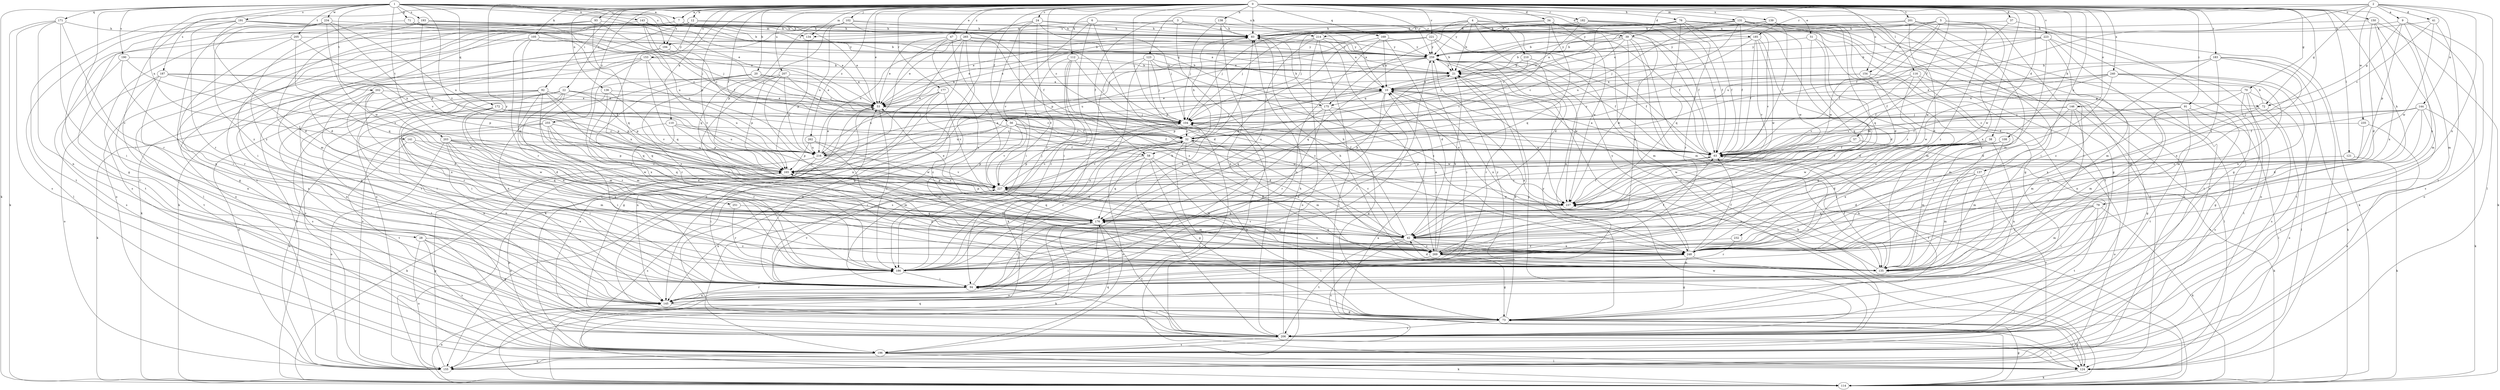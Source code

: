 strict digraph  {
0;
1;
2;
3;
4;
5;
6;
7;
9;
10;
12;
20;
21;
22;
24;
28;
32;
34;
37;
38;
39;
41;
42;
47;
51;
53;
56;
57;
58;
63;
70;
71;
72;
73;
76;
79;
83;
91;
92;
93;
94;
102;
104;
105;
108;
110;
112;
114;
116;
121;
123;
124;
131;
134;
135;
136;
137;
138;
139;
141;
143;
144;
145;
146;
150;
153;
154;
155;
165;
169;
171;
172;
175;
176;
177;
182;
183;
185;
186;
187;
190;
191;
193;
194;
196;
201;
202;
203;
205;
206;
207;
210;
214;
216;
221;
223;
227;
232;
234;
235;
237;
240;
248;
251;
255;
259;
262;
265;
269;
0 -> 7  [label=a];
0 -> 12  [label=b];
0 -> 20  [label=b];
0 -> 22  [label=c];
0 -> 24  [label=c];
0 -> 28  [label=c];
0 -> 32  [label=c];
0 -> 34  [label=d];
0 -> 37  [label=d];
0 -> 38  [label=d];
0 -> 47  [label=e];
0 -> 51  [label=e];
0 -> 53  [label=e];
0 -> 56  [label=f];
0 -> 57  [label=f];
0 -> 58  [label=f];
0 -> 70  [label=g];
0 -> 76  [label=h];
0 -> 79  [label=h];
0 -> 83  [label=h];
0 -> 91  [label=i];
0 -> 92  [label=i];
0 -> 93  [label=i];
0 -> 102  [label=j];
0 -> 104  [label=j];
0 -> 105  [label=k];
0 -> 108  [label=k];
0 -> 110  [label=k];
0 -> 112  [label=k];
0 -> 116  [label=l];
0 -> 121  [label=l];
0 -> 123  [label=l];
0 -> 131  [label=m];
0 -> 134  [label=m];
0 -> 136  [label=n];
0 -> 137  [label=n];
0 -> 138  [label=n];
0 -> 139  [label=n];
0 -> 146  [label=o];
0 -> 150  [label=o];
0 -> 153  [label=o];
0 -> 154  [label=o];
0 -> 165  [label=p];
0 -> 169  [label=q];
0 -> 177  [label=r];
0 -> 182  [label=r];
0 -> 183  [label=r];
0 -> 201  [label=t];
0 -> 207  [label=u];
0 -> 210  [label=u];
0 -> 221  [label=v];
0 -> 223  [label=v];
0 -> 232  [label=w];
0 -> 240  [label=x];
0 -> 248  [label=x];
0 -> 251  [label=y];
0 -> 255  [label=y];
0 -> 259  [label=y];
0 -> 262  [label=z];
0 -> 265  [label=z];
0 -> 269  [label=z];
1 -> 7  [label=a];
1 -> 21  [label=b];
1 -> 39  [label=d];
1 -> 53  [label=e];
1 -> 71  [label=g];
1 -> 94  [label=i];
1 -> 114  [label=k];
1 -> 141  [label=n];
1 -> 143  [label=n];
1 -> 171  [label=q];
1 -> 172  [label=q];
1 -> 175  [label=q];
1 -> 187  [label=s];
1 -> 190  [label=s];
1 -> 191  [label=s];
1 -> 193  [label=s];
1 -> 194  [label=s];
1 -> 202  [label=t];
1 -> 203  [label=t];
1 -> 205  [label=t];
1 -> 214  [label=u];
1 -> 227  [label=v];
1 -> 234  [label=w];
2 -> 9  [label=a];
2 -> 39  [label=d];
2 -> 41  [label=d];
2 -> 58  [label=f];
2 -> 72  [label=g];
2 -> 124  [label=l];
2 -> 144  [label=n];
2 -> 185  [label=r];
2 -> 235  [label=w];
2 -> 248  [label=x];
3 -> 58  [label=f];
3 -> 63  [label=f];
3 -> 83  [label=h];
3 -> 124  [label=l];
3 -> 194  [label=s];
4 -> 21  [label=b];
4 -> 42  [label=d];
4 -> 63  [label=f];
4 -> 83  [label=h];
4 -> 104  [label=j];
4 -> 145  [label=n];
4 -> 175  [label=q];
4 -> 206  [label=t];
4 -> 259  [label=y];
5 -> 94  [label=i];
5 -> 154  [label=o];
5 -> 155  [label=o];
5 -> 214  [label=u];
5 -> 216  [label=u];
5 -> 237  [label=w];
5 -> 248  [label=x];
5 -> 259  [label=y];
5 -> 269  [label=z];
6 -> 10  [label=a];
6 -> 94  [label=i];
6 -> 134  [label=m];
6 -> 185  [label=r];
6 -> 227  [label=v];
6 -> 248  [label=x];
7 -> 83  [label=h];
7 -> 134  [label=m];
7 -> 155  [label=o];
7 -> 194  [label=s];
7 -> 206  [label=t];
7 -> 259  [label=y];
9 -> 72  [label=g];
9 -> 83  [label=h];
9 -> 135  [label=m];
9 -> 155  [label=o];
9 -> 165  [label=p];
9 -> 196  [label=s];
10 -> 53  [label=e];
10 -> 72  [label=g];
10 -> 94  [label=i];
10 -> 145  [label=n];
10 -> 165  [label=p];
10 -> 175  [label=q];
10 -> 237  [label=w];
10 -> 248  [label=x];
12 -> 53  [label=e];
12 -> 83  [label=h];
12 -> 114  [label=k];
12 -> 155  [label=o];
12 -> 196  [label=s];
12 -> 248  [label=x];
20 -> 10  [label=a];
20 -> 53  [label=e];
20 -> 104  [label=j];
20 -> 155  [label=o];
20 -> 186  [label=r];
20 -> 269  [label=z];
21 -> 10  [label=a];
21 -> 186  [label=r];
21 -> 227  [label=v];
22 -> 53  [label=e];
22 -> 94  [label=i];
22 -> 135  [label=m];
22 -> 155  [label=o];
22 -> 165  [label=p];
22 -> 186  [label=r];
22 -> 196  [label=s];
22 -> 206  [label=t];
22 -> 216  [label=u];
24 -> 10  [label=a];
24 -> 83  [label=h];
24 -> 94  [label=i];
24 -> 104  [label=j];
24 -> 155  [label=o];
24 -> 186  [label=r];
24 -> 206  [label=t];
28 -> 73  [label=g];
28 -> 145  [label=n];
28 -> 155  [label=o];
28 -> 196  [label=s];
28 -> 269  [label=z];
32 -> 63  [label=f];
32 -> 73  [label=g];
32 -> 83  [label=h];
32 -> 135  [label=m];
32 -> 155  [label=o];
32 -> 186  [label=r];
32 -> 196  [label=s];
32 -> 216  [label=u];
32 -> 227  [label=v];
34 -> 63  [label=f];
34 -> 83  [label=h];
34 -> 104  [label=j];
34 -> 176  [label=q];
34 -> 227  [label=v];
34 -> 237  [label=w];
34 -> 269  [label=z];
37 -> 73  [label=g];
37 -> 83  [label=h];
37 -> 237  [label=w];
38 -> 63  [label=f];
38 -> 135  [label=m];
38 -> 145  [label=n];
38 -> 176  [label=q];
38 -> 237  [label=w];
38 -> 248  [label=x];
39 -> 21  [label=b];
39 -> 32  [label=c];
39 -> 63  [label=f];
39 -> 114  [label=k];
39 -> 135  [label=m];
39 -> 237  [label=w];
39 -> 259  [label=y];
41 -> 32  [label=c];
41 -> 83  [label=h];
41 -> 206  [label=t];
41 -> 237  [label=w];
42 -> 32  [label=c];
42 -> 83  [label=h];
42 -> 176  [label=q];
42 -> 196  [label=s];
42 -> 206  [label=t];
42 -> 248  [label=x];
42 -> 269  [label=z];
47 -> 53  [label=e];
47 -> 196  [label=s];
47 -> 227  [label=v];
47 -> 248  [label=x];
47 -> 259  [label=y];
51 -> 42  [label=d];
51 -> 135  [label=m];
51 -> 176  [label=q];
51 -> 259  [label=y];
53 -> 104  [label=j];
53 -> 145  [label=n];
53 -> 186  [label=r];
56 -> 32  [label=c];
56 -> 42  [label=d];
56 -> 63  [label=f];
56 -> 94  [label=i];
56 -> 135  [label=m];
56 -> 216  [label=u];
56 -> 227  [label=v];
56 -> 237  [label=w];
57 -> 63  [label=f];
57 -> 155  [label=o];
57 -> 227  [label=v];
57 -> 237  [label=w];
58 -> 42  [label=d];
58 -> 73  [label=g];
58 -> 135  [label=m];
58 -> 165  [label=p];
58 -> 176  [label=q];
58 -> 186  [label=r];
58 -> 206  [label=t];
63 -> 10  [label=a];
63 -> 114  [label=k];
63 -> 165  [label=p];
70 -> 53  [label=e];
70 -> 73  [label=g];
70 -> 124  [label=l];
70 -> 196  [label=s];
70 -> 206  [label=t];
70 -> 248  [label=x];
71 -> 32  [label=c];
71 -> 83  [label=h];
71 -> 104  [label=j];
71 -> 269  [label=z];
72 -> 21  [label=b];
72 -> 63  [label=f];
72 -> 155  [label=o];
72 -> 248  [label=x];
73 -> 21  [label=b];
73 -> 63  [label=f];
73 -> 94  [label=i];
73 -> 124  [label=l];
73 -> 206  [label=t];
73 -> 259  [label=y];
76 -> 32  [label=c];
76 -> 63  [label=f];
76 -> 73  [label=g];
76 -> 83  [label=h];
76 -> 104  [label=j];
76 -> 124  [label=l];
76 -> 176  [label=q];
76 -> 186  [label=r];
76 -> 206  [label=t];
79 -> 94  [label=i];
79 -> 114  [label=k];
79 -> 135  [label=m];
79 -> 176  [label=q];
79 -> 206  [label=t];
79 -> 248  [label=x];
83 -> 259  [label=y];
91 -> 63  [label=f];
91 -> 104  [label=j];
91 -> 124  [label=l];
91 -> 135  [label=m];
91 -> 196  [label=s];
91 -> 206  [label=t];
92 -> 53  [label=e];
92 -> 94  [label=i];
92 -> 114  [label=k];
92 -> 135  [label=m];
92 -> 145  [label=n];
92 -> 165  [label=p];
92 -> 176  [label=q];
92 -> 248  [label=x];
93 -> 63  [label=f];
93 -> 83  [label=h];
93 -> 94  [label=i];
93 -> 124  [label=l];
93 -> 176  [label=q];
93 -> 196  [label=s];
94 -> 53  [label=e];
94 -> 83  [label=h];
94 -> 145  [label=n];
94 -> 227  [label=v];
94 -> 259  [label=y];
102 -> 63  [label=f];
102 -> 83  [label=h];
102 -> 155  [label=o];
102 -> 165  [label=p];
102 -> 176  [label=q];
102 -> 216  [label=u];
102 -> 259  [label=y];
104 -> 32  [label=c];
104 -> 186  [label=r];
104 -> 237  [label=w];
105 -> 73  [label=g];
105 -> 176  [label=q];
105 -> 186  [label=r];
105 -> 216  [label=u];
105 -> 259  [label=y];
108 -> 42  [label=d];
108 -> 63  [label=f];
108 -> 135  [label=m];
108 -> 269  [label=z];
110 -> 32  [label=c];
110 -> 145  [label=n];
110 -> 165  [label=p];
110 -> 186  [label=r];
110 -> 216  [label=u];
112 -> 21  [label=b];
112 -> 104  [label=j];
112 -> 186  [label=r];
112 -> 196  [label=s];
112 -> 227  [label=v];
112 -> 269  [label=z];
114 -> 10  [label=a];
114 -> 21  [label=b];
114 -> 73  [label=g];
114 -> 145  [label=n];
114 -> 176  [label=q];
114 -> 259  [label=y];
116 -> 10  [label=a];
116 -> 42  [label=d];
116 -> 124  [label=l];
116 -> 145  [label=n];
116 -> 227  [label=v];
121 -> 114  [label=k];
121 -> 165  [label=p];
123 -> 21  [label=b];
123 -> 104  [label=j];
123 -> 114  [label=k];
123 -> 145  [label=n];
123 -> 248  [label=x];
123 -> 269  [label=z];
124 -> 73  [label=g];
124 -> 104  [label=j];
124 -> 114  [label=k];
131 -> 21  [label=b];
131 -> 53  [label=e];
131 -> 63  [label=f];
131 -> 83  [label=h];
131 -> 104  [label=j];
131 -> 155  [label=o];
131 -> 196  [label=s];
131 -> 206  [label=t];
131 -> 216  [label=u];
131 -> 237  [label=w];
131 -> 269  [label=z];
134 -> 165  [label=p];
135 -> 10  [label=a];
135 -> 42  [label=d];
135 -> 63  [label=f];
135 -> 83  [label=h];
135 -> 165  [label=p];
136 -> 53  [label=e];
136 -> 94  [label=i];
136 -> 176  [label=q];
136 -> 227  [label=v];
137 -> 42  [label=d];
137 -> 94  [label=i];
137 -> 135  [label=m];
137 -> 196  [label=s];
137 -> 227  [label=v];
138 -> 63  [label=f];
138 -> 83  [label=h];
138 -> 104  [label=j];
138 -> 145  [label=n];
139 -> 10  [label=a];
139 -> 21  [label=b];
139 -> 42  [label=d];
139 -> 63  [label=f];
139 -> 73  [label=g];
139 -> 83  [label=h];
139 -> 94  [label=i];
139 -> 176  [label=q];
139 -> 259  [label=y];
141 -> 176  [label=q];
141 -> 206  [label=t];
141 -> 216  [label=u];
141 -> 237  [label=w];
143 -> 10  [label=a];
143 -> 32  [label=c];
143 -> 42  [label=d];
143 -> 53  [label=e];
143 -> 83  [label=h];
143 -> 216  [label=u];
144 -> 32  [label=c];
144 -> 42  [label=d];
144 -> 63  [label=f];
144 -> 104  [label=j];
144 -> 114  [label=k];
144 -> 186  [label=r];
144 -> 196  [label=s];
145 -> 73  [label=g];
145 -> 186  [label=r];
146 -> 63  [label=f];
146 -> 73  [label=g];
146 -> 104  [label=j];
146 -> 135  [label=m];
146 -> 196  [label=s];
146 -> 248  [label=x];
146 -> 269  [label=z];
150 -> 42  [label=d];
150 -> 83  [label=h];
150 -> 114  [label=k];
150 -> 135  [label=m];
150 -> 248  [label=x];
153 -> 21  [label=b];
153 -> 114  [label=k];
153 -> 155  [label=o];
153 -> 176  [label=q];
153 -> 186  [label=r];
153 -> 227  [label=v];
154 -> 10  [label=a];
154 -> 32  [label=c];
154 -> 135  [label=m];
154 -> 248  [label=x];
155 -> 165  [label=p];
165 -> 227  [label=v];
165 -> 248  [label=x];
169 -> 10  [label=a];
169 -> 42  [label=d];
169 -> 145  [label=n];
169 -> 176  [label=q];
169 -> 259  [label=y];
171 -> 83  [label=h];
171 -> 94  [label=i];
171 -> 114  [label=k];
171 -> 145  [label=n];
171 -> 186  [label=r];
171 -> 196  [label=s];
172 -> 32  [label=c];
172 -> 42  [label=d];
172 -> 63  [label=f];
172 -> 104  [label=j];
172 -> 248  [label=x];
172 -> 269  [label=z];
175 -> 73  [label=g];
175 -> 83  [label=h];
175 -> 104  [label=j];
175 -> 176  [label=q];
175 -> 186  [label=r];
175 -> 269  [label=z];
176 -> 21  [label=b];
176 -> 42  [label=d];
176 -> 94  [label=i];
176 -> 114  [label=k];
176 -> 155  [label=o];
176 -> 206  [label=t];
176 -> 248  [label=x];
177 -> 53  [label=e];
177 -> 73  [label=g];
177 -> 216  [label=u];
177 -> 227  [label=v];
177 -> 269  [label=z];
182 -> 10  [label=a];
182 -> 42  [label=d];
182 -> 53  [label=e];
182 -> 63  [label=f];
182 -> 83  [label=h];
182 -> 227  [label=v];
183 -> 21  [label=b];
183 -> 63  [label=f];
183 -> 124  [label=l];
183 -> 135  [label=m];
183 -> 206  [label=t];
183 -> 248  [label=x];
183 -> 269  [label=z];
185 -> 63  [label=f];
185 -> 104  [label=j];
185 -> 186  [label=r];
185 -> 227  [label=v];
185 -> 237  [label=w];
185 -> 259  [label=y];
186 -> 83  [label=h];
186 -> 94  [label=i];
186 -> 104  [label=j];
186 -> 259  [label=y];
187 -> 10  [label=a];
187 -> 63  [label=f];
187 -> 145  [label=n];
187 -> 155  [label=o];
187 -> 165  [label=p];
187 -> 206  [label=t];
190 -> 21  [label=b];
190 -> 186  [label=r];
190 -> 196  [label=s];
190 -> 227  [label=v];
191 -> 21  [label=b];
191 -> 42  [label=d];
191 -> 53  [label=e];
191 -> 83  [label=h];
191 -> 124  [label=l];
191 -> 186  [label=r];
191 -> 206  [label=t];
193 -> 21  [label=b];
193 -> 73  [label=g];
193 -> 83  [label=h];
193 -> 104  [label=j];
193 -> 135  [label=m];
193 -> 165  [label=p];
194 -> 73  [label=g];
194 -> 104  [label=j];
194 -> 114  [label=k];
196 -> 114  [label=k];
196 -> 124  [label=l];
196 -> 155  [label=o];
196 -> 165  [label=p];
196 -> 176  [label=q];
201 -> 42  [label=d];
201 -> 53  [label=e];
201 -> 83  [label=h];
201 -> 114  [label=k];
201 -> 135  [label=m];
202 -> 42  [label=d];
202 -> 53  [label=e];
202 -> 165  [label=p];
202 -> 186  [label=r];
202 -> 237  [label=w];
202 -> 248  [label=x];
203 -> 63  [label=f];
203 -> 94  [label=i];
203 -> 135  [label=m];
203 -> 155  [label=o];
203 -> 165  [label=p];
203 -> 227  [label=v];
203 -> 237  [label=w];
203 -> 248  [label=x];
205 -> 94  [label=i];
205 -> 176  [label=q];
205 -> 206  [label=t];
205 -> 216  [label=u];
205 -> 259  [label=y];
206 -> 53  [label=e];
206 -> 83  [label=h];
206 -> 94  [label=i];
206 -> 104  [label=j];
206 -> 124  [label=l];
206 -> 196  [label=s];
206 -> 237  [label=w];
206 -> 259  [label=y];
207 -> 10  [label=a];
207 -> 63  [label=f];
207 -> 145  [label=n];
207 -> 165  [label=p];
207 -> 186  [label=r];
207 -> 216  [label=u];
207 -> 269  [label=z];
210 -> 21  [label=b];
210 -> 63  [label=f];
210 -> 104  [label=j];
214 -> 53  [label=e];
214 -> 94  [label=i];
214 -> 124  [label=l];
214 -> 155  [label=o];
214 -> 248  [label=x];
214 -> 259  [label=y];
216 -> 10  [label=a];
216 -> 42  [label=d];
216 -> 53  [label=e];
216 -> 94  [label=i];
216 -> 114  [label=k];
216 -> 227  [label=v];
221 -> 21  [label=b];
221 -> 53  [label=e];
221 -> 135  [label=m];
221 -> 165  [label=p];
221 -> 259  [label=y];
223 -> 21  [label=b];
223 -> 63  [label=f];
223 -> 94  [label=i];
223 -> 135  [label=m];
223 -> 206  [label=t];
223 -> 248  [label=x];
223 -> 259  [label=y];
227 -> 32  [label=c];
227 -> 104  [label=j];
227 -> 135  [label=m];
227 -> 145  [label=n];
227 -> 165  [label=p];
227 -> 176  [label=q];
227 -> 196  [label=s];
227 -> 237  [label=w];
232 -> 186  [label=r];
232 -> 269  [label=z];
234 -> 83  [label=h];
234 -> 145  [label=n];
234 -> 206  [label=t];
234 -> 216  [label=u];
234 -> 227  [label=v];
234 -> 237  [label=w];
234 -> 269  [label=z];
235 -> 32  [label=c];
235 -> 155  [label=o];
235 -> 237  [label=w];
237 -> 53  [label=e];
237 -> 63  [label=f];
237 -> 165  [label=p];
237 -> 176  [label=q];
240 -> 10  [label=a];
240 -> 42  [label=d];
240 -> 53  [label=e];
240 -> 63  [label=f];
240 -> 114  [label=k];
240 -> 237  [label=w];
240 -> 248  [label=x];
240 -> 269  [label=z];
248 -> 63  [label=f];
248 -> 73  [label=g];
248 -> 94  [label=i];
248 -> 124  [label=l];
248 -> 186  [label=r];
248 -> 259  [label=y];
251 -> 176  [label=q];
251 -> 186  [label=r];
255 -> 32  [label=c];
255 -> 42  [label=d];
255 -> 94  [label=i];
255 -> 145  [label=n];
255 -> 155  [label=o];
255 -> 176  [label=q];
259 -> 21  [label=b];
259 -> 63  [label=f];
259 -> 94  [label=i];
259 -> 165  [label=p];
259 -> 176  [label=q];
259 -> 216  [label=u];
259 -> 237  [label=w];
262 -> 135  [label=m];
262 -> 165  [label=p];
262 -> 216  [label=u];
262 -> 237  [label=w];
265 -> 42  [label=d];
265 -> 53  [label=e];
265 -> 73  [label=g];
265 -> 104  [label=j];
265 -> 114  [label=k];
265 -> 145  [label=n];
265 -> 216  [label=u];
265 -> 259  [label=y];
269 -> 10  [label=a];
269 -> 21  [label=b];
269 -> 63  [label=f];
269 -> 73  [label=g];
269 -> 94  [label=i];
269 -> 135  [label=m];
269 -> 227  [label=v];
}
